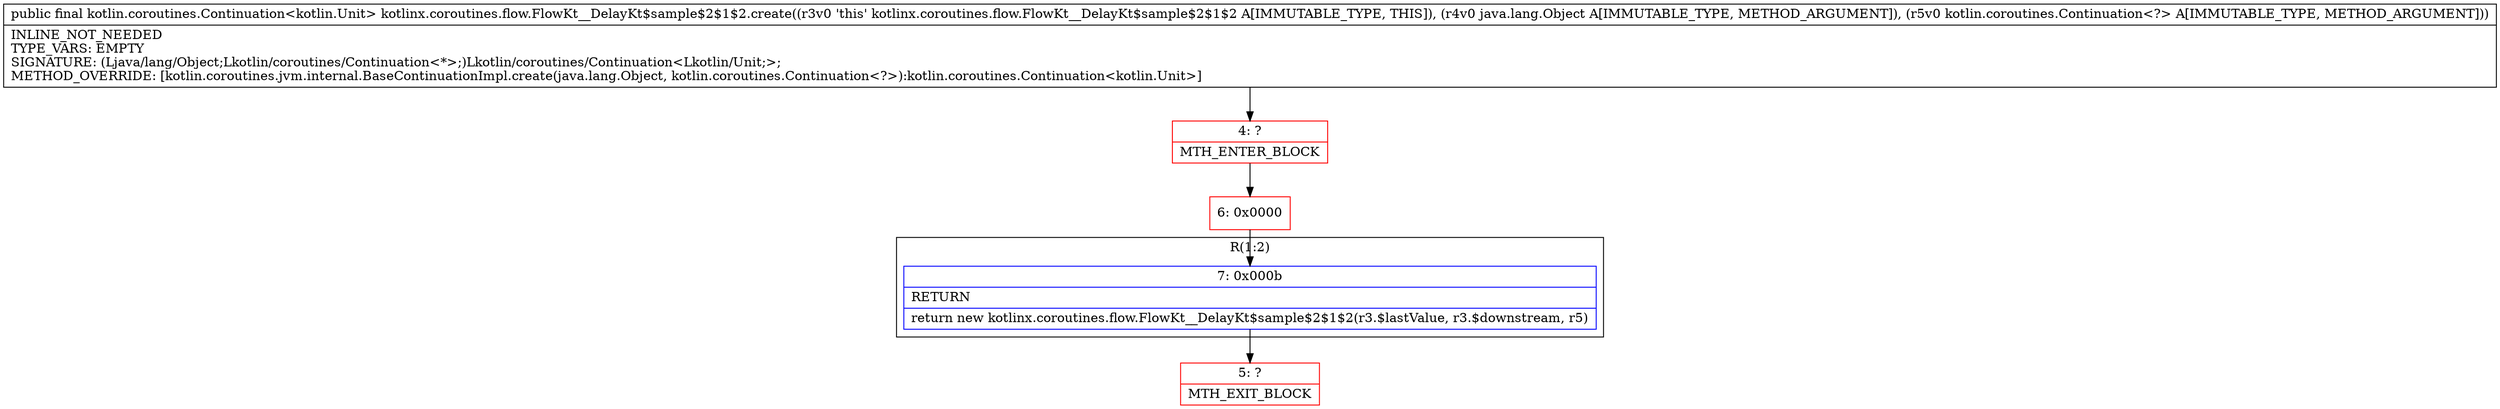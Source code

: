 digraph "CFG forkotlinx.coroutines.flow.FlowKt__DelayKt$sample$2$1$2.create(Ljava\/lang\/Object;Lkotlin\/coroutines\/Continuation;)Lkotlin\/coroutines\/Continuation;" {
subgraph cluster_Region_571387862 {
label = "R(1:2)";
node [shape=record,color=blue];
Node_7 [shape=record,label="{7\:\ 0x000b|RETURN\l|return new kotlinx.coroutines.flow.FlowKt__DelayKt$sample$2$1$2(r3.$lastValue, r3.$downstream, r5)\l}"];
}
Node_4 [shape=record,color=red,label="{4\:\ ?|MTH_ENTER_BLOCK\l}"];
Node_6 [shape=record,color=red,label="{6\:\ 0x0000}"];
Node_5 [shape=record,color=red,label="{5\:\ ?|MTH_EXIT_BLOCK\l}"];
MethodNode[shape=record,label="{public final kotlin.coroutines.Continuation\<kotlin.Unit\> kotlinx.coroutines.flow.FlowKt__DelayKt$sample$2$1$2.create((r3v0 'this' kotlinx.coroutines.flow.FlowKt__DelayKt$sample$2$1$2 A[IMMUTABLE_TYPE, THIS]), (r4v0 java.lang.Object A[IMMUTABLE_TYPE, METHOD_ARGUMENT]), (r5v0 kotlin.coroutines.Continuation\<?\> A[IMMUTABLE_TYPE, METHOD_ARGUMENT]))  | INLINE_NOT_NEEDED\lTYPE_VARS: EMPTY\lSIGNATURE: (Ljava\/lang\/Object;Lkotlin\/coroutines\/Continuation\<*\>;)Lkotlin\/coroutines\/Continuation\<Lkotlin\/Unit;\>;\lMETHOD_OVERRIDE: [kotlin.coroutines.jvm.internal.BaseContinuationImpl.create(java.lang.Object, kotlin.coroutines.Continuation\<?\>):kotlin.coroutines.Continuation\<kotlin.Unit\>]\l}"];
MethodNode -> Node_4;Node_7 -> Node_5;
Node_4 -> Node_6;
Node_6 -> Node_7;
}

